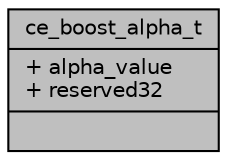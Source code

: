digraph "ce_boost_alpha_t"
{
 // INTERACTIVE_SVG=YES
 // LATEX_PDF_SIZE
  bgcolor="transparent";
  edge [fontname="Helvetica",fontsize="10",labelfontname="Helvetica",labelfontsize="10"];
  node [fontname="Helvetica",fontsize="10",shape=record];
  Node1 [label="{ce_boost_alpha_t\n|+ alpha_value\l+ reserved32\l|}",height=0.2,width=0.4,color="black", fillcolor="grey75", style="filled", fontcolor="black",tooltip=" "];
}
